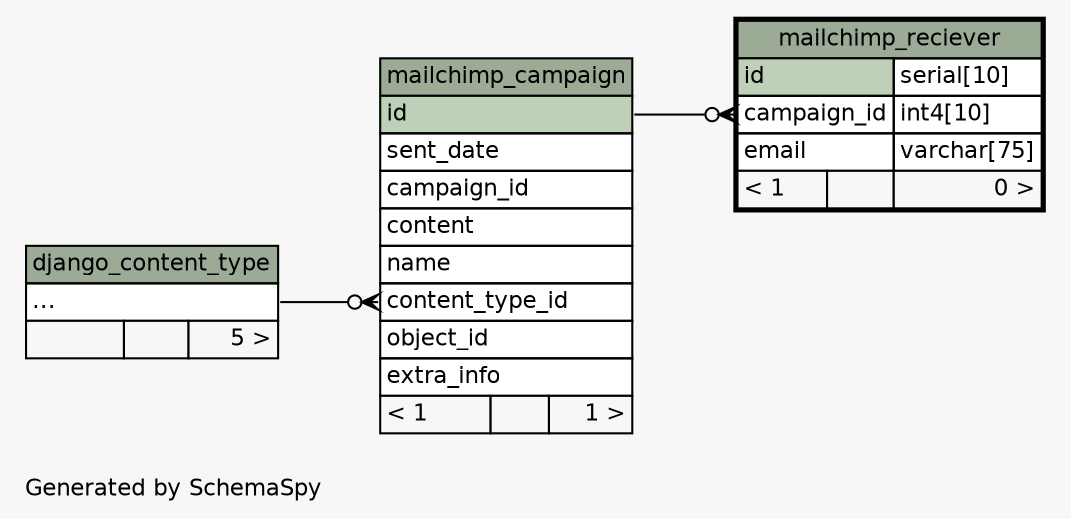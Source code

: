 // dot 2.36.0 on Linux 3.17.0-rc4-a1
// SchemaSpy rev 590
digraph "twoDegreesRelationshipsDiagram" {
  graph [
    rankdir="RL"
    bgcolor="#f7f7f7"
    label="\nGenerated by SchemaSpy"
    labeljust="l"
    nodesep="0.18"
    ranksep="0.46"
    fontname="Helvetica"
    fontsize="11"
  ];
  node [
    fontname="Helvetica"
    fontsize="11"
    shape="plaintext"
  ];
  edge [
    arrowsize="0.8"
  ];
  "mailchimp_campaign":"content_type_id":w -> "django_content_type":"elipses":e [arrowhead=none dir=back arrowtail=crowodot];
  "mailchimp_reciever":"campaign_id":w -> "mailchimp_campaign":"id":e [arrowhead=none dir=back arrowtail=crowodot];
  "django_content_type" [
    label=<
    <TABLE BORDER="0" CELLBORDER="1" CELLSPACING="0" BGCOLOR="#ffffff">
      <TR><TD COLSPAN="3" BGCOLOR="#9bab96" ALIGN="CENTER">django_content_type</TD></TR>
      <TR><TD PORT="elipses" COLSPAN="3" ALIGN="LEFT">...</TD></TR>
      <TR><TD ALIGN="LEFT" BGCOLOR="#f7f7f7">  </TD><TD ALIGN="RIGHT" BGCOLOR="#f7f7f7">  </TD><TD ALIGN="RIGHT" BGCOLOR="#f7f7f7">5 &gt;</TD></TR>
    </TABLE>>
    URL="django_content_type.html"
    tooltip="django_content_type"
  ];
  "mailchimp_campaign" [
    label=<
    <TABLE BORDER="0" CELLBORDER="1" CELLSPACING="0" BGCOLOR="#ffffff">
      <TR><TD COLSPAN="3" BGCOLOR="#9bab96" ALIGN="CENTER">mailchimp_campaign</TD></TR>
      <TR><TD PORT="id" COLSPAN="3" BGCOLOR="#bed1b8" ALIGN="LEFT">id</TD></TR>
      <TR><TD PORT="sent_date" COLSPAN="3" ALIGN="LEFT">sent_date</TD></TR>
      <TR><TD PORT="campaign_id" COLSPAN="3" ALIGN="LEFT">campaign_id</TD></TR>
      <TR><TD PORT="content" COLSPAN="3" ALIGN="LEFT">content</TD></TR>
      <TR><TD PORT="name" COLSPAN="3" ALIGN="LEFT">name</TD></TR>
      <TR><TD PORT="content_type_id" COLSPAN="3" ALIGN="LEFT">content_type_id</TD></TR>
      <TR><TD PORT="object_id" COLSPAN="3" ALIGN="LEFT">object_id</TD></TR>
      <TR><TD PORT="extra_info" COLSPAN="3" ALIGN="LEFT">extra_info</TD></TR>
      <TR><TD ALIGN="LEFT" BGCOLOR="#f7f7f7">&lt; 1</TD><TD ALIGN="RIGHT" BGCOLOR="#f7f7f7">  </TD><TD ALIGN="RIGHT" BGCOLOR="#f7f7f7">1 &gt;</TD></TR>
    </TABLE>>
    URL="mailchimp_campaign.html"
    tooltip="mailchimp_campaign"
  ];
  "mailchimp_reciever" [
    label=<
    <TABLE BORDER="2" CELLBORDER="1" CELLSPACING="0" BGCOLOR="#ffffff">
      <TR><TD COLSPAN="3" BGCOLOR="#9bab96" ALIGN="CENTER">mailchimp_reciever</TD></TR>
      <TR><TD PORT="id" COLSPAN="2" BGCOLOR="#bed1b8" ALIGN="LEFT">id</TD><TD PORT="id.type" ALIGN="LEFT">serial[10]</TD></TR>
      <TR><TD PORT="campaign_id" COLSPAN="2" ALIGN="LEFT">campaign_id</TD><TD PORT="campaign_id.type" ALIGN="LEFT">int4[10]</TD></TR>
      <TR><TD PORT="email" COLSPAN="2" ALIGN="LEFT">email</TD><TD PORT="email.type" ALIGN="LEFT">varchar[75]</TD></TR>
      <TR><TD ALIGN="LEFT" BGCOLOR="#f7f7f7">&lt; 1</TD><TD ALIGN="RIGHT" BGCOLOR="#f7f7f7">  </TD><TD ALIGN="RIGHT" BGCOLOR="#f7f7f7">0 &gt;</TD></TR>
    </TABLE>>
    URL="mailchimp_reciever.html"
    tooltip="mailchimp_reciever"
  ];
}
